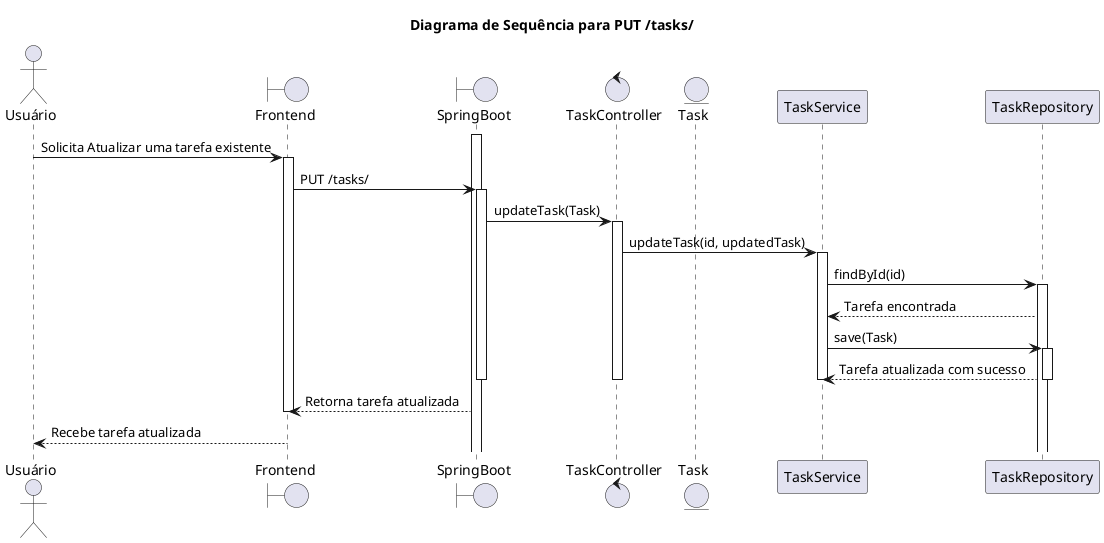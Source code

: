 @startuml
title Diagrama de Sequência para PUT /tasks/

actor Usuário
Boundary Frontend
Boundary SpringBoot
Control TaskController
Entity Task
Participant TaskService
Participant TaskRepository

activate SpringBoot
Usuário -> Frontend: Solicita Atualizar uma tarefa existente
activate Frontend
Frontend -> SpringBoot: PUT /tasks/
activate SpringBoot
SpringBoot -> TaskController: updateTask(Task)
activate TaskController
TaskController -> TaskService: updateTask(id, updatedTask)
activate TaskService
TaskService -> TaskRepository: findById(id)
activate TaskRepository
TaskRepository --> TaskService: Tarefa encontrada
TaskService -> TaskRepository: save(Task)
activate TaskRepository
TaskRepository --> TaskService: Tarefa atualizada com sucesso
deactivate TaskRepository
deactivate TaskService
deactivate TaskController
deactivate SpringBoot
SpringBoot --> Frontend: Retorna tarefa atualizada
deactivate Frontend
Usuário <-- Frontend: Recebe tarefa atualizada
deactivate Usuário
@enduml
